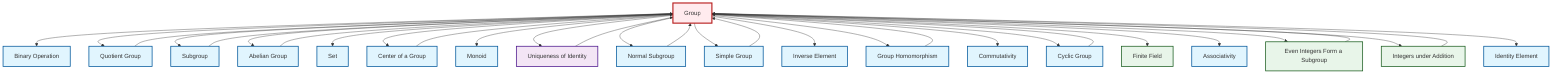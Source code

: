 graph TD
    classDef definition fill:#e1f5fe,stroke:#01579b,stroke-width:2px
    classDef theorem fill:#f3e5f5,stroke:#4a148c,stroke-width:2px
    classDef axiom fill:#fff3e0,stroke:#e65100,stroke-width:2px
    classDef example fill:#e8f5e9,stroke:#1b5e20,stroke-width:2px
    classDef current fill:#ffebee,stroke:#b71c1c,stroke-width:3px
    def-group["Group"]:::definition
    thm-unique-identity["Uniqueness of Identity"]:::theorem
    ex-finite-field["Finite Field"]:::example
    def-homomorphism["Group Homomorphism"]:::definition
    def-commutativity["Commutativity"]:::definition
    def-normal-subgroup["Normal Subgroup"]:::definition
    def-binary-operation["Binary Operation"]:::definition
    def-identity-element["Identity Element"]:::definition
    ex-integers-addition["Integers under Addition"]:::example
    def-center-of-group["Center of a Group"]:::definition
    def-quotient-group["Quotient Group"]:::definition
    def-associativity["Associativity"]:::definition
    ex-even-integers-subgroup["Even Integers Form a Subgroup"]:::example
    def-set["Set"]:::definition
    def-monoid["Monoid"]:::definition
    def-simple-group["Simple Group"]:::definition
    def-cyclic-group["Cyclic Group"]:::definition
    def-subgroup["Subgroup"]:::definition
    def-abelian-group["Abelian Group"]:::definition
    def-inverse-element["Inverse Element"]:::definition
    def-group --> def-binary-operation
    thm-unique-identity --> def-group
    def-group --> def-quotient-group
    def-homomorphism --> def-group
    def-group --> def-subgroup
    def-group --> def-abelian-group
    def-group --> def-set
    def-group --> def-center-of-group
    def-group --> def-monoid
    def-normal-subgroup --> def-group
    def-abelian-group --> def-group
    def-subgroup --> def-group
    def-quotient-group --> def-group
    def-group --> thm-unique-identity
    def-group --> def-normal-subgroup
    def-cyclic-group --> def-group
    def-group --> def-simple-group
    ex-even-integers-subgroup --> def-group
    def-group --> def-inverse-element
    def-center-of-group --> def-group
    def-group --> def-homomorphism
    def-group --> def-commutativity
    def-group --> def-cyclic-group
    def-group --> ex-finite-field
    def-group --> def-associativity
    def-group --> ex-even-integers-subgroup
    def-group --> ex-integers-addition
    def-simple-group --> def-group
    ex-integers-addition --> def-group
    def-group --> def-identity-element
    class def-group current